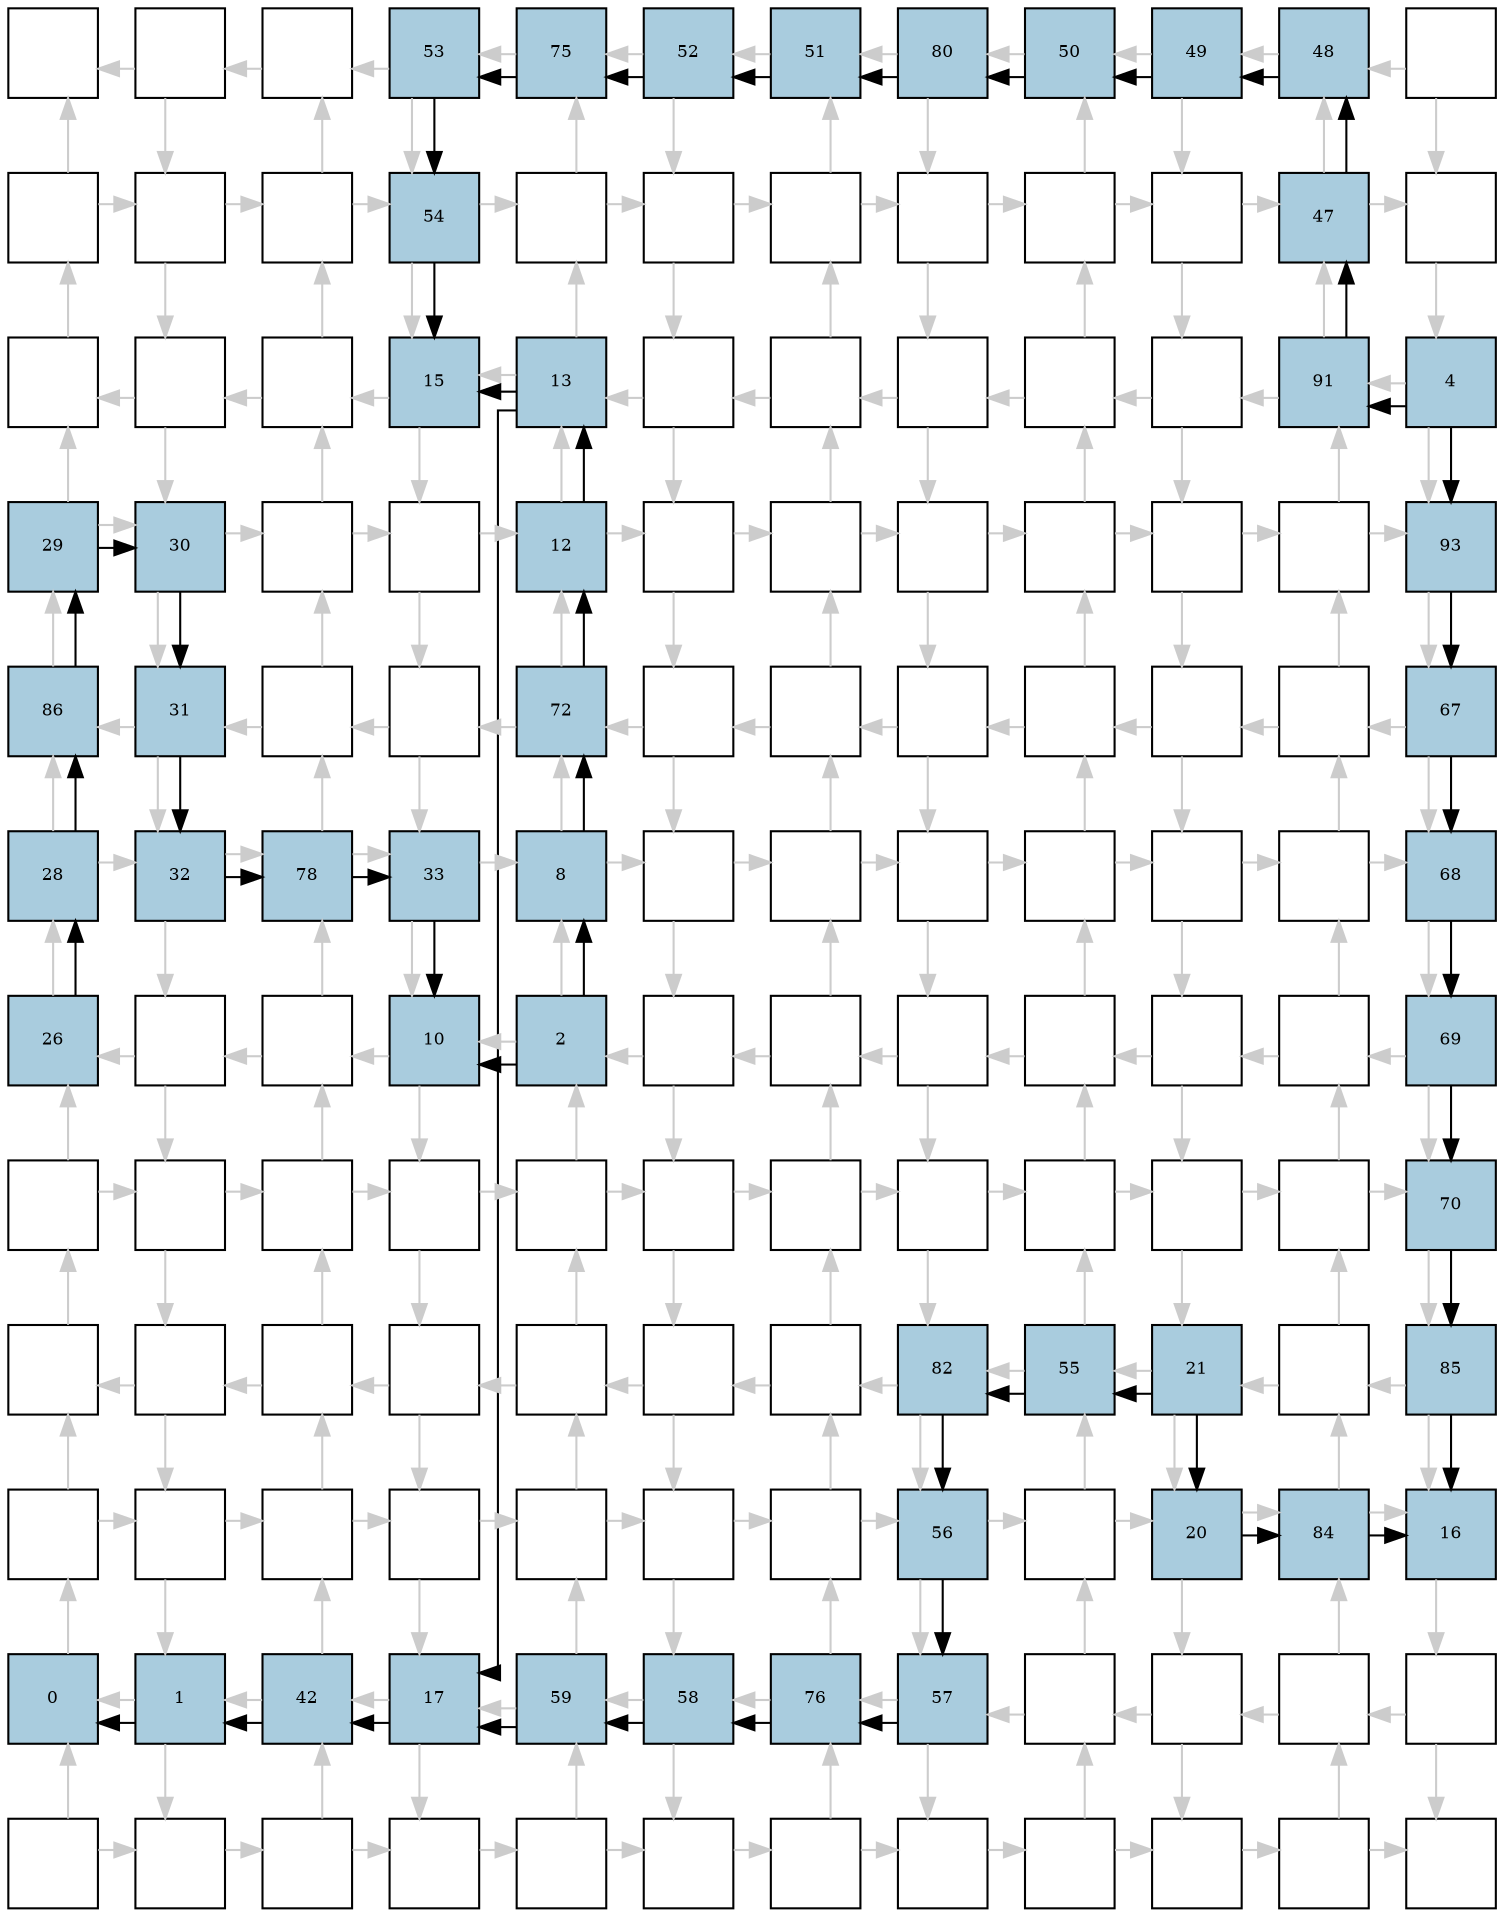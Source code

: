 digraph layout{
rankdir=TB; 

splines=ortho; 

node [style=filled shape=square fixedsize=true width=0.6];
0[label="", fontsize=8, fillcolor="#ffffff"];
1[label="", fontsize=8, fillcolor="#ffffff"];
2[label="", fontsize=8, fillcolor="#ffffff"];
3[label="53", fontsize=8, fillcolor="#a9ccde"];
4[label="75", fontsize=8, fillcolor="#a9ccde"];
5[label="52", fontsize=8, fillcolor="#a9ccde"];
6[label="51", fontsize=8, fillcolor="#a9ccde"];
7[label="80", fontsize=8, fillcolor="#a9ccde"];
8[label="50", fontsize=8, fillcolor="#a9ccde"];
9[label="49", fontsize=8, fillcolor="#a9ccde"];
10[label="48", fontsize=8, fillcolor="#a9ccde"];
11[label="", fontsize=8, fillcolor="#ffffff"];
12[label="", fontsize=8, fillcolor="#ffffff"];
13[label="", fontsize=8, fillcolor="#ffffff"];
14[label="", fontsize=8, fillcolor="#ffffff"];
15[label="54", fontsize=8, fillcolor="#a9ccde"];
16[label="", fontsize=8, fillcolor="#ffffff"];
17[label="", fontsize=8, fillcolor="#ffffff"];
18[label="", fontsize=8, fillcolor="#ffffff"];
19[label="", fontsize=8, fillcolor="#ffffff"];
20[label="", fontsize=8, fillcolor="#ffffff"];
21[label="", fontsize=8, fillcolor="#ffffff"];
22[label="47", fontsize=8, fillcolor="#a9ccde"];
23[label="", fontsize=8, fillcolor="#ffffff"];
24[label="", fontsize=8, fillcolor="#ffffff"];
25[label="", fontsize=8, fillcolor="#ffffff"];
26[label="", fontsize=8, fillcolor="#ffffff"];
27[label="15", fontsize=8, fillcolor="#a9ccde"];
28[label="13", fontsize=8, fillcolor="#a9ccde"];
29[label="", fontsize=8, fillcolor="#ffffff"];
30[label="", fontsize=8, fillcolor="#ffffff"];
31[label="", fontsize=8, fillcolor="#ffffff"];
32[label="", fontsize=8, fillcolor="#ffffff"];
33[label="", fontsize=8, fillcolor="#ffffff"];
34[label="91", fontsize=8, fillcolor="#a9ccde"];
35[label="4", fontsize=8, fillcolor="#a9ccde"];
36[label="29", fontsize=8, fillcolor="#a9ccde"];
37[label="30", fontsize=8, fillcolor="#a9ccde"];
38[label="", fontsize=8, fillcolor="#ffffff"];
39[label="", fontsize=8, fillcolor="#ffffff"];
40[label="12", fontsize=8, fillcolor="#a9ccde"];
41[label="", fontsize=8, fillcolor="#ffffff"];
42[label="", fontsize=8, fillcolor="#ffffff"];
43[label="", fontsize=8, fillcolor="#ffffff"];
44[label="", fontsize=8, fillcolor="#ffffff"];
45[label="", fontsize=8, fillcolor="#ffffff"];
46[label="", fontsize=8, fillcolor="#ffffff"];
47[label="93", fontsize=8, fillcolor="#a9ccde"];
48[label="86", fontsize=8, fillcolor="#a9ccde"];
49[label="31", fontsize=8, fillcolor="#a9ccde"];
50[label="", fontsize=8, fillcolor="#ffffff"];
51[label="", fontsize=8, fillcolor="#ffffff"];
52[label="72", fontsize=8, fillcolor="#a9ccde"];
53[label="", fontsize=8, fillcolor="#ffffff"];
54[label="", fontsize=8, fillcolor="#ffffff"];
55[label="", fontsize=8, fillcolor="#ffffff"];
56[label="", fontsize=8, fillcolor="#ffffff"];
57[label="", fontsize=8, fillcolor="#ffffff"];
58[label="", fontsize=8, fillcolor="#ffffff"];
59[label="67", fontsize=8, fillcolor="#a9ccde"];
60[label="28", fontsize=8, fillcolor="#a9ccde"];
61[label="32", fontsize=8, fillcolor="#a9ccde"];
62[label="78", fontsize=8, fillcolor="#a9ccde"];
63[label="33", fontsize=8, fillcolor="#a9ccde"];
64[label="8", fontsize=8, fillcolor="#a9ccde"];
65[label="", fontsize=8, fillcolor="#ffffff"];
66[label="", fontsize=8, fillcolor="#ffffff"];
67[label="", fontsize=8, fillcolor="#ffffff"];
68[label="", fontsize=8, fillcolor="#ffffff"];
69[label="", fontsize=8, fillcolor="#ffffff"];
70[label="", fontsize=8, fillcolor="#ffffff"];
71[label="68", fontsize=8, fillcolor="#a9ccde"];
72[label="26", fontsize=8, fillcolor="#a9ccde"];
73[label="", fontsize=8, fillcolor="#ffffff"];
74[label="", fontsize=8, fillcolor="#ffffff"];
75[label="10", fontsize=8, fillcolor="#a9ccde"];
76[label="2", fontsize=8, fillcolor="#a9ccde"];
77[label="", fontsize=8, fillcolor="#ffffff"];
78[label="", fontsize=8, fillcolor="#ffffff"];
79[label="", fontsize=8, fillcolor="#ffffff"];
80[label="", fontsize=8, fillcolor="#ffffff"];
81[label="", fontsize=8, fillcolor="#ffffff"];
82[label="", fontsize=8, fillcolor="#ffffff"];
83[label="69", fontsize=8, fillcolor="#a9ccde"];
84[label="", fontsize=8, fillcolor="#ffffff"];
85[label="", fontsize=8, fillcolor="#ffffff"];
86[label="", fontsize=8, fillcolor="#ffffff"];
87[label="", fontsize=8, fillcolor="#ffffff"];
88[label="", fontsize=8, fillcolor="#ffffff"];
89[label="", fontsize=8, fillcolor="#ffffff"];
90[label="", fontsize=8, fillcolor="#ffffff"];
91[label="", fontsize=8, fillcolor="#ffffff"];
92[label="", fontsize=8, fillcolor="#ffffff"];
93[label="", fontsize=8, fillcolor="#ffffff"];
94[label="", fontsize=8, fillcolor="#ffffff"];
95[label="70", fontsize=8, fillcolor="#a9ccde"];
96[label="", fontsize=8, fillcolor="#ffffff"];
97[label="", fontsize=8, fillcolor="#ffffff"];
98[label="", fontsize=8, fillcolor="#ffffff"];
99[label="", fontsize=8, fillcolor="#ffffff"];
100[label="", fontsize=8, fillcolor="#ffffff"];
101[label="", fontsize=8, fillcolor="#ffffff"];
102[label="", fontsize=8, fillcolor="#ffffff"];
103[label="82", fontsize=8, fillcolor="#a9ccde"];
104[label="55", fontsize=8, fillcolor="#a9ccde"];
105[label="21", fontsize=8, fillcolor="#a9ccde"];
106[label="", fontsize=8, fillcolor="#ffffff"];
107[label="85", fontsize=8, fillcolor="#a9ccde"];
108[label="", fontsize=8, fillcolor="#ffffff"];
109[label="", fontsize=8, fillcolor="#ffffff"];
110[label="", fontsize=8, fillcolor="#ffffff"];
111[label="", fontsize=8, fillcolor="#ffffff"];
112[label="", fontsize=8, fillcolor="#ffffff"];
113[label="", fontsize=8, fillcolor="#ffffff"];
114[label="", fontsize=8, fillcolor="#ffffff"];
115[label="56", fontsize=8, fillcolor="#a9ccde"];
116[label="", fontsize=8, fillcolor="#ffffff"];
117[label="20", fontsize=8, fillcolor="#a9ccde"];
118[label="84", fontsize=8, fillcolor="#a9ccde"];
119[label="16", fontsize=8, fillcolor="#a9ccde"];
120[label="0", fontsize=8, fillcolor="#a9ccde"];
121[label="1", fontsize=8, fillcolor="#a9ccde"];
122[label="42", fontsize=8, fillcolor="#a9ccde"];
123[label="17", fontsize=8, fillcolor="#a9ccde"];
124[label="59", fontsize=8, fillcolor="#a9ccde"];
125[label="58", fontsize=8, fillcolor="#a9ccde"];
126[label="76", fontsize=8, fillcolor="#a9ccde"];
127[label="57", fontsize=8, fillcolor="#a9ccde"];
128[label="", fontsize=8, fillcolor="#ffffff"];
129[label="", fontsize=8, fillcolor="#ffffff"];
130[label="", fontsize=8, fillcolor="#ffffff"];
131[label="", fontsize=8, fillcolor="#ffffff"];
132[label="", fontsize=8, fillcolor="#ffffff"];
133[label="", fontsize=8, fillcolor="#ffffff"];
134[label="", fontsize=8, fillcolor="#ffffff"];
135[label="", fontsize=8, fillcolor="#ffffff"];
136[label="", fontsize=8, fillcolor="#ffffff"];
137[label="", fontsize=8, fillcolor="#ffffff"];
138[label="", fontsize=8, fillcolor="#ffffff"];
139[label="", fontsize=8, fillcolor="#ffffff"];
140[label="", fontsize=8, fillcolor="#ffffff"];
141[label="", fontsize=8, fillcolor="#ffffff"];
142[label="", fontsize=8, fillcolor="#ffffff"];
143[label="", fontsize=8, fillcolor="#ffffff"];
edge [constraint=false, style=vis];
1 -> 0 [color="#cccccc"];
1 -> 13 [color="#cccccc"];
2 -> 1 [color="#cccccc"];
3 -> 2 [color="#cccccc"];
3 -> 15 [color="#cccccc"];
4 -> 3 [color="#cccccc"];
5 -> 4 [color="#cccccc"];
5 -> 17 [color="#cccccc"];
6 -> 5 [color="#cccccc"];
7 -> 6 [color="#cccccc"];
7 -> 19 [color="#cccccc"];
8 -> 7 [color="#cccccc"];
9 -> 8 [color="#cccccc"];
9 -> 21 [color="#cccccc"];
10 -> 9 [color="#cccccc"];
11 -> 10 [color="#cccccc"];
11 -> 23 [color="#cccccc"];
12 -> 13 [color="#cccccc"];
12 -> 0 [color="#cccccc"];
13 -> 25 [color="#cccccc"];
13 -> 14 [color="#cccccc"];
14 -> 15 [color="#cccccc"];
14 -> 2 [color="#cccccc"];
15 -> 27 [color="#cccccc"];
15 -> 16 [color="#cccccc"];
16 -> 17 [color="#cccccc"];
16 -> 4 [color="#cccccc"];
17 -> 29 [color="#cccccc"];
17 -> 18 [color="#cccccc"];
18 -> 19 [color="#cccccc"];
18 -> 6 [color="#cccccc"];
19 -> 31 [color="#cccccc"];
19 -> 20 [color="#cccccc"];
20 -> 21 [color="#cccccc"];
20 -> 8 [color="#cccccc"];
21 -> 33 [color="#cccccc"];
21 -> 22 [color="#cccccc"];
22 -> 23 [color="#cccccc"];
22 -> 10 [color="#cccccc"];
23 -> 35 [color="#cccccc"];
24 -> 12 [color="#cccccc"];
25 -> 24 [color="#cccccc"];
25 -> 37 [color="#cccccc"];
26 -> 14 [color="#cccccc"];
26 -> 25 [color="#cccccc"];
27 -> 26 [color="#cccccc"];
27 -> 39 [color="#cccccc"];
28 -> 16 [color="#cccccc"];
28 -> 27 [color="#cccccc"];
29 -> 28 [color="#cccccc"];
29 -> 41 [color="#cccccc"];
30 -> 18 [color="#cccccc"];
30 -> 29 [color="#cccccc"];
31 -> 30 [color="#cccccc"];
31 -> 43 [color="#cccccc"];
32 -> 20 [color="#cccccc"];
32 -> 31 [color="#cccccc"];
33 -> 32 [color="#cccccc"];
33 -> 45 [color="#cccccc"];
34 -> 22 [color="#cccccc"];
34 -> 33 [color="#cccccc"];
35 -> 34 [color="#cccccc"];
35 -> 47 [color="#cccccc"];
36 -> 37 [color="#cccccc"];
36 -> 24 [color="#cccccc"];
37 -> 49 [color="#cccccc"];
37 -> 38 [color="#cccccc"];
38 -> 39 [color="#cccccc"];
38 -> 26 [color="#cccccc"];
39 -> 51 [color="#cccccc"];
39 -> 40 [color="#cccccc"];
40 -> 41 [color="#cccccc"];
40 -> 28 [color="#cccccc"];
41 -> 53 [color="#cccccc"];
41 -> 42 [color="#cccccc"];
42 -> 43 [color="#cccccc"];
42 -> 30 [color="#cccccc"];
43 -> 55 [color="#cccccc"];
43 -> 44 [color="#cccccc"];
44 -> 45 [color="#cccccc"];
44 -> 32 [color="#cccccc"];
45 -> 57 [color="#cccccc"];
45 -> 46 [color="#cccccc"];
46 -> 47 [color="#cccccc"];
46 -> 34 [color="#cccccc"];
47 -> 59 [color="#cccccc"];
48 -> 36 [color="#cccccc"];
49 -> 48 [color="#cccccc"];
49 -> 61 [color="#cccccc"];
50 -> 38 [color="#cccccc"];
50 -> 49 [color="#cccccc"];
51 -> 50 [color="#cccccc"];
51 -> 63 [color="#cccccc"];
52 -> 40 [color="#cccccc"];
52 -> 51 [color="#cccccc"];
53 -> 52 [color="#cccccc"];
53 -> 65 [color="#cccccc"];
54 -> 42 [color="#cccccc"];
54 -> 53 [color="#cccccc"];
55 -> 54 [color="#cccccc"];
55 -> 67 [color="#cccccc"];
56 -> 44 [color="#cccccc"];
56 -> 55 [color="#cccccc"];
57 -> 56 [color="#cccccc"];
57 -> 69 [color="#cccccc"];
58 -> 46 [color="#cccccc"];
58 -> 57 [color="#cccccc"];
59 -> 58 [color="#cccccc"];
59 -> 71 [color="#cccccc"];
60 -> 61 [color="#cccccc"];
60 -> 48 [color="#cccccc"];
61 -> 73 [color="#cccccc"];
61 -> 62 [color="#cccccc"];
62 -> 63 [color="#cccccc"];
62 -> 50 [color="#cccccc"];
63 -> 75 [color="#cccccc"];
63 -> 64 [color="#cccccc"];
64 -> 65 [color="#cccccc"];
64 -> 52 [color="#cccccc"];
65 -> 77 [color="#cccccc"];
65 -> 66 [color="#cccccc"];
66 -> 67 [color="#cccccc"];
66 -> 54 [color="#cccccc"];
67 -> 79 [color="#cccccc"];
67 -> 68 [color="#cccccc"];
68 -> 69 [color="#cccccc"];
68 -> 56 [color="#cccccc"];
69 -> 81 [color="#cccccc"];
69 -> 70 [color="#cccccc"];
70 -> 71 [color="#cccccc"];
70 -> 58 [color="#cccccc"];
71 -> 83 [color="#cccccc"];
72 -> 60 [color="#cccccc"];
73 -> 72 [color="#cccccc"];
73 -> 85 [color="#cccccc"];
74 -> 62 [color="#cccccc"];
74 -> 73 [color="#cccccc"];
75 -> 74 [color="#cccccc"];
75 -> 87 [color="#cccccc"];
76 -> 64 [color="#cccccc"];
76 -> 75 [color="#cccccc"];
77 -> 76 [color="#cccccc"];
77 -> 89 [color="#cccccc"];
78 -> 66 [color="#cccccc"];
78 -> 77 [color="#cccccc"];
79 -> 78 [color="#cccccc"];
79 -> 91 [color="#cccccc"];
80 -> 68 [color="#cccccc"];
80 -> 79 [color="#cccccc"];
81 -> 80 [color="#cccccc"];
81 -> 93 [color="#cccccc"];
82 -> 70 [color="#cccccc"];
82 -> 81 [color="#cccccc"];
83 -> 82 [color="#cccccc"];
83 -> 95 [color="#cccccc"];
84 -> 85 [color="#cccccc"];
84 -> 72 [color="#cccccc"];
85 -> 97 [color="#cccccc"];
85 -> 86 [color="#cccccc"];
86 -> 87 [color="#cccccc"];
86 -> 74 [color="#cccccc"];
87 -> 99 [color="#cccccc"];
87 -> 88 [color="#cccccc"];
88 -> 89 [color="#cccccc"];
88 -> 76 [color="#cccccc"];
89 -> 101 [color="#cccccc"];
89 -> 90 [color="#cccccc"];
90 -> 91 [color="#cccccc"];
90 -> 78 [color="#cccccc"];
91 -> 103 [color="#cccccc"];
91 -> 92 [color="#cccccc"];
92 -> 93 [color="#cccccc"];
92 -> 80 [color="#cccccc"];
93 -> 105 [color="#cccccc"];
93 -> 94 [color="#cccccc"];
94 -> 95 [color="#cccccc"];
94 -> 82 [color="#cccccc"];
95 -> 107 [color="#cccccc"];
96 -> 84 [color="#cccccc"];
97 -> 96 [color="#cccccc"];
97 -> 109 [color="#cccccc"];
98 -> 86 [color="#cccccc"];
98 -> 97 [color="#cccccc"];
99 -> 98 [color="#cccccc"];
99 -> 111 [color="#cccccc"];
100 -> 88 [color="#cccccc"];
100 -> 99 [color="#cccccc"];
101 -> 100 [color="#cccccc"];
101 -> 113 [color="#cccccc"];
102 -> 90 [color="#cccccc"];
102 -> 101 [color="#cccccc"];
103 -> 102 [color="#cccccc"];
103 -> 115 [color="#cccccc"];
104 -> 92 [color="#cccccc"];
104 -> 103 [color="#cccccc"];
105 -> 104 [color="#cccccc"];
105 -> 117 [color="#cccccc"];
106 -> 94 [color="#cccccc"];
106 -> 105 [color="#cccccc"];
107 -> 106 [color="#cccccc"];
107 -> 119 [color="#cccccc"];
108 -> 109 [color="#cccccc"];
108 -> 96 [color="#cccccc"];
109 -> 121 [color="#cccccc"];
109 -> 110 [color="#cccccc"];
110 -> 111 [color="#cccccc"];
110 -> 98 [color="#cccccc"];
111 -> 123 [color="#cccccc"];
111 -> 112 [color="#cccccc"];
112 -> 113 [color="#cccccc"];
112 -> 100 [color="#cccccc"];
113 -> 125 [color="#cccccc"];
113 -> 114 [color="#cccccc"];
114 -> 115 [color="#cccccc"];
114 -> 102 [color="#cccccc"];
115 -> 127 [color="#cccccc"];
115 -> 116 [color="#cccccc"];
116 -> 117 [color="#cccccc"];
116 -> 104 [color="#cccccc"];
117 -> 129 [color="#cccccc"];
117 -> 118 [color="#cccccc"];
118 -> 119 [color="#cccccc"];
118 -> 106 [color="#cccccc"];
119 -> 131 [color="#cccccc"];
120 -> 108 [color="#cccccc"];
121 -> 120 [color="#cccccc"];
121 -> 133 [color="#cccccc"];
122 -> 110 [color="#cccccc"];
122 -> 121 [color="#cccccc"];
123 -> 122 [color="#cccccc"];
123 -> 135 [color="#cccccc"];
124 -> 112 [color="#cccccc"];
124 -> 123 [color="#cccccc"];
125 -> 124 [color="#cccccc"];
125 -> 137 [color="#cccccc"];
126 -> 114 [color="#cccccc"];
126 -> 125 [color="#cccccc"];
127 -> 126 [color="#cccccc"];
127 -> 139 [color="#cccccc"];
128 -> 116 [color="#cccccc"];
128 -> 127 [color="#cccccc"];
129 -> 128 [color="#cccccc"];
129 -> 141 [color="#cccccc"];
130 -> 118 [color="#cccccc"];
130 -> 129 [color="#cccccc"];
131 -> 130 [color="#cccccc"];
131 -> 143 [color="#cccccc"];
132 -> 133 [color="#cccccc"];
132 -> 120 [color="#cccccc"];
133 -> 134 [color="#cccccc"];
134 -> 135 [color="#cccccc"];
134 -> 122 [color="#cccccc"];
135 -> 136 [color="#cccccc"];
136 -> 137 [color="#cccccc"];
136 -> 124 [color="#cccccc"];
137 -> 138 [color="#cccccc"];
138 -> 139 [color="#cccccc"];
138 -> 126 [color="#cccccc"];
139 -> 140 [color="#cccccc"];
140 -> 141 [color="#cccccc"];
140 -> 128 [color="#cccccc"];
141 -> 142 [color="#cccccc"];
142 -> 143 [color="#cccccc"];
142 -> 130 [color="#cccccc"];
64 -> 52;
52 -> 40;
76 -> 75;
72 -> 60;
60 -> 48;
48 -> 36;
36 -> 37;
37 -> 49;
49 -> 61;
61 -> 62;
62 -> 63;
63 -> 75;
76 -> 64;
105 -> 117;
123 -> 122;
122 -> 121;
28 -> 27;
35 -> 34;
34 -> 22;
22 -> 10;
10 -> 9;
9 -> 8;
8 -> 7;
7 -> 6;
6 -> 5;
5 -> 4;
4 -> 3;
3 -> 15;
15 -> 27;
28 -> 123;
105 -> 104;
104 -> 103;
103 -> 115;
115 -> 127;
127 -> 126;
126 -> 125;
125 -> 124;
124 -> 123;
121 -> 120;
40 -> 28;
117 -> 118;
118 -> 119;
35 -> 47;
47 -> 59;
59 -> 71;
71 -> 83;
83 -> 95;
95 -> 107;
107 -> 119;
edge [constraint=true, style=invis];
0 -> 12 -> 24 -> 36 -> 48 -> 60 -> 72 -> 84 -> 96 -> 108 -> 120 -> 132;
1 -> 13 -> 25 -> 37 -> 49 -> 61 -> 73 -> 85 -> 97 -> 109 -> 121 -> 133;
2 -> 14 -> 26 -> 38 -> 50 -> 62 -> 74 -> 86 -> 98 -> 110 -> 122 -> 134;
3 -> 15 -> 27 -> 39 -> 51 -> 63 -> 75 -> 87 -> 99 -> 111 -> 123 -> 135;
4 -> 16 -> 28 -> 40 -> 52 -> 64 -> 76 -> 88 -> 100 -> 112 -> 124 -> 136;
5 -> 17 -> 29 -> 41 -> 53 -> 65 -> 77 -> 89 -> 101 -> 113 -> 125 -> 137;
6 -> 18 -> 30 -> 42 -> 54 -> 66 -> 78 -> 90 -> 102 -> 114 -> 126 -> 138;
7 -> 19 -> 31 -> 43 -> 55 -> 67 -> 79 -> 91 -> 103 -> 115 -> 127 -> 139;
8 -> 20 -> 32 -> 44 -> 56 -> 68 -> 80 -> 92 -> 104 -> 116 -> 128 -> 140;
9 -> 21 -> 33 -> 45 -> 57 -> 69 -> 81 -> 93 -> 105 -> 117 -> 129 -> 141;
10 -> 22 -> 34 -> 46 -> 58 -> 70 -> 82 -> 94 -> 106 -> 118 -> 130 -> 142;
11 -> 23 -> 35 -> 47 -> 59 -> 71 -> 83 -> 95 -> 107 -> 119 -> 131 -> 143;
rank = same { 0 -> 1 -> 2 -> 3 -> 4 -> 5 -> 6 -> 7 -> 8 -> 9 -> 10 -> 11;};
rank = same { 12 -> 13 -> 14 -> 15 -> 16 -> 17 -> 18 -> 19 -> 20 -> 21 -> 22 -> 23;};
rank = same { 24 -> 25 -> 26 -> 27 -> 28 -> 29 -> 30 -> 31 -> 32 -> 33 -> 34 -> 35;};
rank = same { 36 -> 37 -> 38 -> 39 -> 40 -> 41 -> 42 -> 43 -> 44 -> 45 -> 46 -> 47;};
rank = same { 48 -> 49 -> 50 -> 51 -> 52 -> 53 -> 54 -> 55 -> 56 -> 57 -> 58 -> 59;};
rank = same { 60 -> 61 -> 62 -> 63 -> 64 -> 65 -> 66 -> 67 -> 68 -> 69 -> 70 -> 71;};
rank = same { 72 -> 73 -> 74 -> 75 -> 76 -> 77 -> 78 -> 79 -> 80 -> 81 -> 82 -> 83;};
rank = same { 84 -> 85 -> 86 -> 87 -> 88 -> 89 -> 90 -> 91 -> 92 -> 93 -> 94 -> 95;};
rank = same { 96 -> 97 -> 98 -> 99 -> 100 -> 101 -> 102 -> 103 -> 104 -> 105 -> 106 -> 107;};
rank = same { 108 -> 109 -> 110 -> 111 -> 112 -> 113 -> 114 -> 115 -> 116 -> 117 -> 118 -> 119;};
rank = same { 120 -> 121 -> 122 -> 123 -> 124 -> 125 -> 126 -> 127 -> 128 -> 129 -> 130 -> 131;};
rank = same { 132 -> 133 -> 134 -> 135 -> 136 -> 137 -> 138 -> 139 -> 140 -> 141 -> 142 -> 143;};
}
